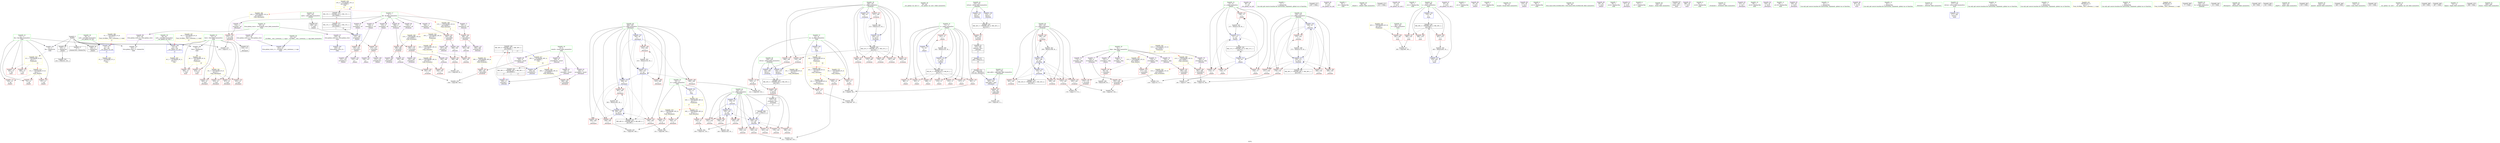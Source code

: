digraph "SVFG" {
	label="SVFG";

	Node0x560a4d2b1380 [shape=record,color=grey,label="{NodeID: 0\nNullPtr}"];
	Node0x560a4d2b1380 -> Node0x560a4d2c6390[style=solid];
	Node0x560a4d2b1380 -> Node0x560a4d2c6490[style=solid];
	Node0x560a4d2b1380 -> Node0x560a4d2c6560[style=solid];
	Node0x560a4d2b1380 -> Node0x560a4d2c8cc0[style=solid];
	Node0x560a4d2b1380 -> Node0x560a4d2c8dc0[style=solid];
	Node0x560a4d2b1380 -> Node0x560a4d2c90c0[style=solid];
	Node0x560a4d2b1380 -> Node0x560a4d2d78b0[style=solid];
	Node0x560a4d2c8510 [shape=record,color=red,label="{NodeID: 194\n362\<--304\n\<--i\n_Z6outputl\n}"];
	Node0x560a4d2c8510 -> Node0x560a4d2d60b0[style=solid];
	Node0x560a4d2c57f0 [shape=record,color=purple,label="{NodeID: 111\n291\<--288\nx\<--\n_Z4workv\n}"];
	Node0x560a4d2c57f0 -> Node0x560a4d2cdd40[style=solid];
	Node0x560a4d2c3970 [shape=record,color=green,label="{NodeID: 28\n59\<--60\n__cxx_global_var_init.2\<--__cxx_global_var_init.2_field_insensitive\n}"];
	Node0x560a4d3094e0 [shape=record,color=black,label="{NodeID: 471\n399 = PHI(223, )\n|{<s0>18}}"];
	Node0x560a4d3094e0:s0 -> Node0x560a4d309870[style=solid,color=red];
	Node0x560a4d2d6cb0 [shape=record,color=grey,label="{NodeID: 305\n206 = cmp(202, 205, )\n}"];
	Node0x560a4d2c9d20 [shape=record,color=blue,label="{NodeID: 222\n239\<--11\narrayidx\<--\n_Z4workv\n}"];
	Node0x560a4d2c9d20 -> Node0x560a4d2c9d20[style=dashed];
	Node0x560a4d2c9d20 -> Node0x560a4d2e8780[style=dashed];
	Node0x560a4d2cb710 [shape=record,color=red,label="{NodeID: 139\n124\<--73\n\<--j\n_Z4initv\n}"];
	Node0x560a4d2c6290 [shape=record,color=green,label="{NodeID: 56\n42\<--415\n_GLOBAL__sub_I_newman_1_1.cpp\<--_GLOBAL__sub_I_newman_1_1.cpp_field_insensitive\n}"];
	Node0x560a4d2c6290 -> Node0x560a4d2c8fc0[style=solid];
	Node0x560a4d2e6080 [shape=record,color=black,label="{NodeID: 333\nMR_34V_3 = PHI(MR_34V_4, MR_34V_2, )\npts\{225 \}\n}"];
	Node0x560a4d2e6080 -> Node0x560a4d2ccdd0[style=dashed];
	Node0x560a4d2ccdd0 [shape=record,color=red,label="{NodeID: 167\n296\<--224\n\<--retval\n_Z4workv\n}"];
	Node0x560a4d2ccdd0 -> Node0x560a4d2c67d0[style=solid];
	Node0x560a4d2c79b0 [shape=record,color=purple,label="{NodeID: 84\n48\<--18\n\<--.str\n__cxx_global_var_init\n}"];
	Node0x560a4d2c1900 [shape=record,color=green,label="{NodeID: 1\n11\<--1\n\<--dummyObj\nCan only get source location for instruction, argument, global var or function.}"];
	Node0x560a4d2eb4d0 [shape=record,color=yellow,style=double,label="{NodeID: 361\n15V_1 = ENCHI(MR_15V_0)\npts\{70000 \}\nFun[main]|{<s0>15|<s1>17}}"];
	Node0x560a4d2eb4d0:s0 -> Node0x560a4d2ec440[style=dashed,color=red];
	Node0x560a4d2eb4d0:s1 -> Node0x560a4d2ebc00[style=dashed,color=red];
	Node0x560a4d2c85e0 [shape=record,color=red,label="{NodeID: 195\n315\<--314\n\<--arrayidx\n_Z6outputl\n}"];
	Node0x560a4d2c85e0 -> Node0x560a4d2c68a0[style=solid];
	Node0x560a4d2c85e0 -> Node0x560a4d2d78b0[style=solid];
	Node0x560a4d2c58c0 [shape=record,color=red,label="{NodeID: 112\n235\<--10\n\<--n\n_Z4workv\n}"];
	Node0x560a4d2c58c0 -> Node0x560a4d2d6b30[style=solid];
	Node0x560a4d2c3a70 [shape=record,color=green,label="{NodeID: 29\n64\<--65\ncall\<--call_field_insensitive\n__cxx_global_var_init.2\n}"];
	Node0x560a4d2c3a70 -> Node0x560a4d2c9290[style=solid];
	Node0x560a4d3096d0 [shape=record,color=black,label="{NodeID: 472\n407 = PHI()\n}"];
	Node0x560a4d2d6e30 [shape=record,color=grey,label="{NodeID: 306\n351 = cmp(349, 350, )\n}"];
	Node0x560a4d2c9df0 [shape=record,color=blue,label="{NodeID: 223\n226\<--243\ni\<--inc\n_Z4workv\n}"];
	Node0x560a4d2c9df0 -> Node0x560a4d2ccea0[style=dashed];
	Node0x560a4d2c9df0 -> Node0x560a4d2ccf70[style=dashed];
	Node0x560a4d2c9df0 -> Node0x560a4d2cd040[style=dashed];
	Node0x560a4d2c9df0 -> Node0x560a4d2c9df0[style=dashed];
	Node0x560a4d2c9df0 -> Node0x560a4d2c9ec0[style=dashed];
	Node0x560a4d2cb7e0 [shape=record,color=red,label="{NodeID: 140\n130\<--73\n\<--j\n_Z4initv\n}"];
	Node0x560a4d2c6390 [shape=record,color=black,label="{NodeID: 57\n2\<--3\ndummyVal\<--dummyVal\n}"];
	Node0x560a4d2e6580 [shape=record,color=black,label="{NodeID: 334\nMR_38V_3 = PHI(MR_38V_5, MR_38V_2, )\npts\{229 \}\n}"];
	Node0x560a4d2ccea0 [shape=record,color=red,label="{NodeID: 168\n234\<--226\n\<--i\n_Z4workv\n}"];
	Node0x560a4d2ccea0 -> Node0x560a4d2d6b30[style=solid];
	Node0x560a4d2c7a80 [shape=record,color=purple,label="{NodeID: 85\n49\<--20\n\<--.str.1\n__cxx_global_var_init\n}"];
	Node0x560a4d2c1990 [shape=record,color=green,label="{NodeID: 2\n18\<--1\n.str\<--dummyObj\nGlob }"];
	Node0x560a4d2c86b0 [shape=record,color=red,label="{NodeID: 196\n346\<--345\n\<--arrayidx4\n_Z6outputl\n}"];
	Node0x560a4d2c5990 [shape=record,color=red,label="{NodeID: 113\n340\<--10\n\<--n\n_Z6outputl\n}"];
	Node0x560a4d2c5990 -> Node0x560a4d2d6fb0[style=solid];
	Node0x560a4d2c3b40 [shape=record,color=green,label="{NodeID: 30\n68\<--69\n_Z4initv\<--_Z4initv_field_insensitive\n}"];
	Node0x560a4d3097a0 [shape=record,color=black,label="{NodeID: 473\n411 = PHI()\n}"];
	Node0x560a4d2d6fb0 [shape=record,color=grey,label="{NodeID: 307\n341 = cmp(339, 340, )\n}"];
	Node0x560a4d2c9ec0 [shape=record,color=blue,label="{NodeID: 224\n226\<--247\ni\<--call\n_Z4workv\n}"];
	Node0x560a4d2c9ec0 -> Node0x560a4d2cd110[style=dashed];
	Node0x560a4d2c9ec0 -> Node0x560a4d2cd1e0[style=dashed];
	Node0x560a4d2c9ec0 -> Node0x560a4d2cd2b0[style=dashed];
	Node0x560a4d2c9ec0 -> Node0x560a4d2cd380[style=dashed];
	Node0x560a4d2c9ec0 -> Node0x560a4d2cd450[style=dashed];
	Node0x560a4d2c9ec0 -> Node0x560a4d2c9ec0[style=dashed];
	Node0x560a4d2cb8b0 [shape=record,color=red,label="{NodeID: 141\n136\<--73\n\<--j\n_Z4initv\n}"];
	Node0x560a4d2cb8b0 -> Node0x560a4d2d66b0[style=solid];
	Node0x560a4d2c6490 [shape=record,color=black,label="{NodeID: 58\n100\<--3\n\<--dummyVal\n_Z4initv\n}"];
	Node0x560a4d2e6a80 [shape=record,color=black,label="{NodeID: 335\nMR_48V_8 = PHI(MR_48V_6, MR_48V_3, )\npts\{305 \}\n}"];
	Node0x560a4d2ccf70 [shape=record,color=red,label="{NodeID: 169\n238\<--226\n\<--i\n_Z4workv\n}"];
	Node0x560a4d2c7b50 [shape=record,color=purple,label="{NodeID: 86\n62\<--24\n\<--.str.3\n__cxx_global_var_init.2\n}"];
	Node0x560a4d2c1c40 [shape=record,color=green,label="{NodeID: 3\n20\<--1\n.str.1\<--dummyObj\nGlob }"];
	Node0x560a4d2eb690 [shape=record,color=yellow,style=double,label="{NodeID: 363\n6V_1 = ENCHI(MR_6V_0)\npts\{14 \}\nFun[_Z4workv]|{|<s1>8}}"];
	Node0x560a4d2eb690 -> Node0x560a4d2ca530[style=dashed];
	Node0x560a4d2eb690:s1 -> Node0x560a4d2e9b80[style=dashed,color=red];
	Node0x560a4d2c8780 [shape=record,color=red,label="{NodeID: 197\n390\<--379\n\<--i\nmain\n}"];
	Node0x560a4d2c8780 -> Node0x560a4d2d7eb0[style=solid];
	Node0x560a4d2c5a60 [shape=record,color=red,label="{NodeID: 114\n350\<--10\n\<--n\n_Z6outputl\n}"];
	Node0x560a4d2c5a60 -> Node0x560a4d2d6e30[style=solid];
	Node0x560a4d2c3c40 [shape=record,color=green,label="{NodeID: 31\n71\<--72\ni\<--i_field_insensitive\n_Z4initv\n}"];
	Node0x560a4d2c3c40 -> Node0x560a4d2cafc0[style=solid];
	Node0x560a4d2c3c40 -> Node0x560a4d2cb090[style=solid];
	Node0x560a4d2c3c40 -> Node0x560a4d2cb160[style=solid];
	Node0x560a4d2c3c40 -> Node0x560a4d2cb230[style=solid];
	Node0x560a4d2c3c40 -> Node0x560a4d2cb300[style=solid];
	Node0x560a4d2c3c40 -> Node0x560a4d2cb3d0[style=solid];
	Node0x560a4d2c3c40 -> Node0x560a4d2cb4a0[style=solid];
	Node0x560a4d2c3c40 -> Node0x560a4d2cb570[style=solid];
	Node0x560a4d2c3c40 -> Node0x560a4d2c9360[style=solid];
	Node0x560a4d2c3c40 -> Node0x560a4d2c96a0[style=solid];
	Node0x560a4d309870 [shape=record,color=black,label="{NodeID: 474\n301 = PHI(399, )\n0th arg _Z6outputl }"];
	Node0x560a4d309870 -> Node0x560a4d2d2280[style=solid];
	Node0x560a4d2d7130 [shape=record,color=grey,label="{NodeID: 308\n85 = cmp(83, 84, )\n}"];
	Node0x560a4d2c9f90 [shape=record,color=blue,label="{NodeID: 225\n224\<--81\nretval\<--\n_Z4workv\n}"];
	Node0x560a4d2c9f90 -> Node0x560a4d2e6080[style=dashed];
	Node0x560a4d2cb980 [shape=record,color=red,label="{NodeID: 142\n94\<--93\n\<--arrayidx2\n_Z4initv\n}"];
	Node0x560a4d2cb980 -> Node0x560a4d2d6230[style=solid];
	Node0x560a4d2c6560 [shape=record,color=black,label="{NodeID: 59\n101\<--3\n\<--dummyVal\n_Z4initv\n}"];
	Node0x560a4d2c6560 -> Node0x560a4d2d5690[style=solid];
	Node0x560a4d2cd040 [shape=record,color=red,label="{NodeID: 170\n242\<--226\n\<--i\n_Z4workv\n}"];
	Node0x560a4d2cd040 -> Node0x560a4d2d5c30[style=solid];
	Node0x560a4d2c7c20 [shape=record,color=purple,label="{NodeID: 87\n63\<--26\n\<--.str.4\n__cxx_global_var_init.2\n}"];
	Node0x560a4d2c1cd0 [shape=record,color=green,label="{NodeID: 4\n24\<--1\n.str.3\<--dummyObj\nGlob }"];
	Node0x560a4d2eb7a0 [shape=record,color=yellow,style=double,label="{NodeID: 364\n18V_1 = ENCHI(MR_18V_0)\npts\{105 \}\nFun[_Z4workv]|{|<s2>8}}"];
	Node0x560a4d2eb7a0 -> Node0x560a4d2cdad0[style=dashed];
	Node0x560a4d2eb7a0 -> Node0x560a4d2cdd40[style=dashed];
	Node0x560a4d2eb7a0:s2 -> Node0x560a4d2ea6a0[style=dashed,color=red];
	Node0x560a4d2c8850 [shape=record,color=red,label="{NodeID: 198\n396\<--379\n\<--i\nmain\n}"];
	Node0x560a4d2ca390 [shape=record,color=red,label="{NodeID: 115\n84\<--13\n\<--m\n_Z4initv\n}"];
	Node0x560a4d2ca390 -> Node0x560a4d2d7130[style=solid];
	Node0x560a4d2c3d10 [shape=record,color=green,label="{NodeID: 32\n73\<--74\nj\<--j_field_insensitive\n_Z4initv\n}"];
	Node0x560a4d2c3d10 -> Node0x560a4d2cb640[style=solid];
	Node0x560a4d2c3d10 -> Node0x560a4d2cb710[style=solid];
	Node0x560a4d2c3d10 -> Node0x560a4d2cb7e0[style=solid];
	Node0x560a4d2c3d10 -> Node0x560a4d2cb8b0[style=solid];
	Node0x560a4d2c3d10 -> Node0x560a4d2c9500[style=solid];
	Node0x560a4d2c3d10 -> Node0x560a4d2c95d0[style=solid];
	Node0x560a4d2d72b0 [shape=record,color=grey,label="{NodeID: 309\n168 = cmp(166, 167, )\n}"];
	Node0x560a4d2ca060 [shape=record,color=blue,label="{NodeID: 226\n228\<--81\nj\<--\n_Z4workv\n}"];
	Node0x560a4d2ca060 -> Node0x560a4d2cd520[style=dashed];
	Node0x560a4d2ca060 -> Node0x560a4d2cd5f0[style=dashed];
	Node0x560a4d2ca060 -> Node0x560a4d2cd6c0[style=dashed];
	Node0x560a4d2ca060 -> Node0x560a4d2cd790[style=dashed];
	Node0x560a4d2ca060 -> Node0x560a4d2cd860[style=dashed];
	Node0x560a4d2ca060 -> Node0x560a4d2ca060[style=dashed];
	Node0x560a4d2ca060 -> Node0x560a4d2ca130[style=dashed];
	Node0x560a4d2ca060 -> Node0x560a4d2e6580[style=dashed];
	Node0x560a4d2cba50 [shape=record,color=red,label="{NodeID: 143\n117\<--116\n\<--arrayidx6\n_Z4initv\n}"];
	Node0x560a4d2cba50 -> Node0x560a4d2d7a30[style=solid];
	Node0x560a4d2c6630 [shape=record,color=black,label="{NodeID: 60\n108\<--104\n\<--call3\n_Z4initv\n}"];
	Node0x560a4d2c6630 -> Node0x560a4d2c9430[style=solid];
	Node0x560a4d2cd110 [shape=record,color=red,label="{NodeID: 171\n249\<--226\n\<--i\n_Z4workv\n}"];
	Node0x560a4d2cd110 -> Node0x560a4d2d7730[style=solid];
	Node0x560a4d2c7cf0 [shape=record,color=purple,label="{NodeID: 88\n76\<--28\n\<--.str.5\n_Z4initv\n}"];
	Node0x560a4d2c1d60 [shape=record,color=green,label="{NodeID: 5\n26\<--1\n.str.4\<--dummyObj\nGlob }"];
	Node0x560a4d2c8920 [shape=record,color=red,label="{NodeID: 199\n402\<--379\n\<--i\nmain\n}"];
	Node0x560a4d2c8920 -> Node0x560a4d2d5db0[style=solid];
	Node0x560a4d2ca460 [shape=record,color=red,label="{NodeID: 116\n167\<--13\n\<--m\n_Z5checkv\n}"];
	Node0x560a4d2ca460 -> Node0x560a4d2d72b0[style=solid];
	Node0x560a4d2c3de0 [shape=record,color=green,label="{NodeID: 33\n78\<--79\nfscanf\<--fscanf_field_insensitive\n}"];
	Node0x560a4d2d7430 [shape=record,color=grey,label="{NodeID: 310\n270 = cmp(269, 81, )\n}"];
	Node0x560a4d2ca130 [shape=record,color=blue,label="{NodeID: 227\n228\<--275\nj\<--inc12\n_Z4workv\n}"];
	Node0x560a4d2ca130 -> Node0x560a4d2cd520[style=dashed];
	Node0x560a4d2ca130 -> Node0x560a4d2cd5f0[style=dashed];
	Node0x560a4d2ca130 -> Node0x560a4d2cd6c0[style=dashed];
	Node0x560a4d2ca130 -> Node0x560a4d2cd790[style=dashed];
	Node0x560a4d2ca130 -> Node0x560a4d2cd860[style=dashed];
	Node0x560a4d2ca130 -> Node0x560a4d2ca060[style=dashed];
	Node0x560a4d2ca130 -> Node0x560a4d2ca130[style=dashed];
	Node0x560a4d2ca130 -> Node0x560a4d2e6580[style=dashed];
	Node0x560a4d2cbb20 [shape=record,color=red,label="{NodeID: 144\n123\<--122\n\<--arrayidx9\n_Z4initv\n}"];
	Node0x560a4d2cbb20 -> Node0x560a4d2c4f00[style=solid];
	Node0x560a4d2cbb20 -> Node0x560a4d2c4fd0[style=solid];
	Node0x560a4d2c6700 [shape=record,color=black,label="{NodeID: 61\n157\<--219\n_Z5checkv_ret\<--\n_Z5checkv\n|{<s0>8}}"];
	Node0x560a4d2c6700:s0 -> Node0x560a4d308e40[style=solid,color=blue];
	Node0x560a4d2cd1e0 [shape=record,color=red,label="{NodeID: 172\n258\<--226\n\<--i\n_Z4workv\n}"];
	Node0x560a4d2c7dc0 [shape=record,color=purple,label="{NodeID: 89\n133\<--28\n\<--.str.5\n_Z4initv\n}"];
	Node0x560a4d2c1df0 [shape=record,color=green,label="{NodeID: 6\n28\<--1\n.str.5\<--dummyObj\nGlob }"];
	Node0x560a4d2c89f0 [shape=record,color=red,label="{NodeID: 200\n391\<--381\n\<--t\nmain\n}"];
	Node0x560a4d2c89f0 -> Node0x560a4d2d7eb0[style=solid];
	Node0x560a4d2ca530 [shape=record,color=red,label="{NodeID: 117\n250\<--13\n\<--m\n_Z4workv\n}"];
	Node0x560a4d2ca530 -> Node0x560a4d2d7730[style=solid];
	Node0x560a4d2c3ee0 [shape=record,color=green,label="{NodeID: 34\n98\<--99\nllvm.umul.with.overflow.i64\<--llvm.umul.with.overflow.i64_field_insensitive\n}"];
	Node0x560a4d2d75b0 [shape=record,color=grey,label="{NodeID: 311\n261 = cmp(257, 260, )\n}"];
	Node0x560a4d2ca200 [shape=record,color=blue,label="{NodeID: 228\n224\<--11\nretval\<--\n_Z4workv\n}"];
	Node0x560a4d2ca200 -> Node0x560a4d2e6080[style=dashed];
	Node0x560a4d2cbbf0 [shape=record,color=red,label="{NodeID: 145\n129\<--128\n\<--arrayidx11\n_Z4initv\n}"];
	Node0x560a4d2cbbf0 -> Node0x560a4d2c50a0[style=solid];
	Node0x560a4d2cbbf0 -> Node0x560a4d2c5170[style=solid];
	Node0x560a4d2c67d0 [shape=record,color=black,label="{NodeID: 62\n223\<--296\n_Z4workv_ret\<--\n_Z4workv\n|{<s0>17}}"];
	Node0x560a4d2c67d0:s0 -> Node0x560a4d3094e0[style=solid,color=blue];
	Node0x560a4d2cd2b0 [shape=record,color=red,label="{NodeID: 173\n263\<--226\n\<--i\n_Z4workv\n}"];
	Node0x560a4d2c7e90 [shape=record,color=purple,label="{NodeID: 90\n90\<--30\n\<--.str.6\n_Z4initv\n}"];
	Node0x560a4d2c2630 [shape=record,color=green,label="{NodeID: 7\n30\<--1\n.str.6\<--dummyObj\nGlob }"];
	Node0x560a4d2c8ac0 [shape=record,color=blue,label="{NodeID: 201\n10\<--11\nn\<--\nGlob }"];
	Node0x560a4d2c8ac0 -> Node0x560a4d2eacc0[style=dashed];
	Node0x560a4d2ca600 [shape=record,color=red,label="{NodeID: 118\n310\<--13\n\<--m\n_Z6outputl\n}"];
	Node0x560a4d2ca600 -> Node0x560a4d2d7bb0[style=solid];
	Node0x560a4d2c3fe0 [shape=record,color=green,label="{NodeID: 35\n104\<--105\ncall3\<--call3_field_insensitive\n_Z4initv\n}"];
	Node0x560a4d2c3fe0 -> Node0x560a4d2c6630[style=solid];
	Node0x560a4d2d7730 [shape=record,color=grey,label="{NodeID: 312\n251 = cmp(249, 250, )\n}"];
	Node0x560a4d2ca2d0 [shape=record,color=blue,label="{NodeID: 229\n293\<--81\narrayidx20\<--\n_Z4workv\n}"];
	Node0x560a4d2ca2d0 -> Node0x560a4d2e8780[style=dashed];
	Node0x560a4d2cbcc0 [shape=record,color=red,label="{NodeID: 146\n219\<--158\n\<--retval\n_Z5checkv\n}"];
	Node0x560a4d2cbcc0 -> Node0x560a4d2c6700[style=solid];
	Node0x560a4d2c68a0 [shape=record,color=black,label="{NodeID: 63\n318\<--315\n\<--\n_Z6outputl\n}"];
	Node0x560a4d2e8780 [shape=record,color=black,label="{NodeID: 340\nMR_28V_4 = PHI(MR_28V_2, MR_28V_5, )\npts\{90000 \}\n|{|<s1>8|<s2>17}}"];
	Node0x560a4d2e8780 -> Node0x560a4d2ca2d0[style=dashed];
	Node0x560a4d2e8780:s1 -> Node0x560a4d2eabe0[style=dashed,color=red];
	Node0x560a4d2e8780:s2 -> Node0x560a4d2f4170[style=dashed,color=blue];
	Node0x560a4d2cd380 [shape=record,color=red,label="{NodeID: 174\n279\<--226\n\<--i\n_Z4workv\n}"];
	Node0x560a4d2c7f60 [shape=record,color=purple,label="{NodeID: 91\n347\<--30\n\<--.str.6\n_Z6outputl\n}"];
	Node0x560a4d2c26c0 [shape=record,color=green,label="{NodeID: 8\n32\<--1\n.str.7\<--dummyObj\nGlob }"];
	Node0x560a4d2ebb20 [shape=record,color=yellow,style=double,label="{NodeID: 368\n13V_1 = ENCHI(MR_13V_0)\npts\{50000 \}\nFun[_Z4workv]|{|<s2>8}}"];
	Node0x560a4d2ebb20 -> Node0x560a4d2cda00[style=dashed];
	Node0x560a4d2ebb20 -> Node0x560a4d2cdc70[style=dashed];
	Node0x560a4d2ebb20:s2 -> Node0x560a4d2eaa20[style=dashed,color=red];
	Node0x560a4d2c8bc0 [shape=record,color=blue,label="{NodeID: 202\n13\<--11\nm\<--\nGlob }"];
	Node0x560a4d2c8bc0 -> Node0x560a4d2eadd0[style=dashed];
	Node0x560a4d2ca6d0 [shape=record,color=red,label="{NodeID: 119\n75\<--15\n\<--fin\n_Z4initv\n}"];
	Node0x560a4d2c40b0 [shape=record,color=green,label="{NodeID: 36\n106\<--107\n_Znam\<--_Znam_field_insensitive\n}"];
	Node0x560a4d2d78b0 [shape=record,color=grey,label="{NodeID: 313\n316 = cmp(315, 3, )\n}"];
	Node0x560a4d2d2280 [shape=record,color=blue,label="{NodeID: 230\n302\<--301\nsign.addr\<--sign\n_Z6outputl\n}"];
	Node0x560a4d2d2280 -> Node0x560a4d2cde10[style=dashed];
	Node0x560a4d2cbd90 [shape=record,color=red,label="{NodeID: 147\n166\<--160\n\<--i\n_Z5checkv\n}"];
	Node0x560a4d2cbd90 -> Node0x560a4d2d72b0[style=solid];
	Node0x560a4d2c6970 [shape=record,color=black,label="{NodeID: 64\n376\<--384\nmain_ret\<--\nmain\n}"];
	Node0x560a4d2e8c80 [shape=record,color=black,label="{NodeID: 341\nMR_59V_3 = PHI(MR_59V_4, MR_59V_2, )\npts\{380 \}\n}"];
	Node0x560a4d2e8c80 -> Node0x560a4d2c8780[style=dashed];
	Node0x560a4d2e8c80 -> Node0x560a4d2c8850[style=dashed];
	Node0x560a4d2e8c80 -> Node0x560a4d2c8920[style=dashed];
	Node0x560a4d2e8c80 -> Node0x560a4d2d2830[style=dashed];
	Node0x560a4d2cd450 [shape=record,color=red,label="{NodeID: 175\n286\<--226\n\<--i\n_Z4workv\n}"];
	Node0x560a4d2c8030 [shape=record,color=purple,label="{NodeID: 92\n386\<--30\n\<--.str.6\nmain\n}"];
	Node0x560a4d2c2750 [shape=record,color=green,label="{NodeID: 9\n34\<--1\n.str.8\<--dummyObj\nGlob }"];
	Node0x560a4d2ebc00 [shape=record,color=yellow,style=double,label="{NodeID: 369\n15V_1 = ENCHI(MR_15V_0)\npts\{70000 \}\nFun[_Z4workv]|{|<s2>8}}"];
	Node0x560a4d2ebc00 -> Node0x560a4d2cd930[style=dashed];
	Node0x560a4d2ebc00 -> Node0x560a4d2cdba0[style=dashed];
	Node0x560a4d2ebc00:s2 -> Node0x560a4d2eab00[style=dashed,color=red];
	Node0x560a4d2c8cc0 [shape=record,color=blue, style = dotted,label="{NodeID: 203\n15\<--3\nfin\<--dummyVal\nGlob }"];
	Node0x560a4d2c8cc0 -> Node0x560a4d2eaeb0[style=dashed];
	Node0x560a4d2ca7a0 [shape=record,color=red,label="{NodeID: 120\n87\<--15\n\<--fin\n_Z4initv\n}"];
	Node0x560a4d2c41b0 [shape=record,color=green,label="{NodeID: 37\n155\<--156\n_Z5checkv\<--_Z5checkv_field_insensitive\n}"];
	Node0x560a4d2d7a30 [shape=record,color=grey,label="{NodeID: 314\n118 = cmp(114, 117, )\n}"];
	Node0x560a4d2d2350 [shape=record,color=blue,label="{NodeID: 231\n304\<--81\ni\<--\n_Z6outputl\n}"];
	Node0x560a4d2d2350 -> Node0x560a4d2cdee0[style=dashed];
	Node0x560a4d2d2350 -> Node0x560a4d2cdfb0[style=dashed];
	Node0x560a4d2d2350 -> Node0x560a4d2ce080[style=dashed];
	Node0x560a4d2d2350 -> Node0x560a4d2d2420[style=dashed];
	Node0x560a4d2d2350 -> Node0x560a4d2d24f0[style=dashed];
	Node0x560a4d2d2350 -> Node0x560a4d2e6a80[style=dashed];
	Node0x560a4d2cbe60 [shape=record,color=red,label="{NodeID: 148\n173\<--160\n\<--i\n_Z5checkv\n}"];
	Node0x560a4d2c6a40 [shape=record,color=purple,label="{NodeID: 65\n110\<--4\narrayidx4\<--df\n_Z4initv\n}"];
	Node0x560a4d2c6a40 -> Node0x560a4d2c9430[style=solid];
	Node0x560a4d2e9180 [shape=record,color=black,label="{NodeID: 342\nMR_13V_2 = PHI(MR_13V_3, MR_13V_1, )\npts\{50000 \}\n|{<s0>15}}"];
	Node0x560a4d2e9180:s0 -> Node0x560a4d2e4280[style=dashed,color=red];
	Node0x560a4d2cd520 [shape=record,color=red,label="{NodeID: 176\n257\<--228\n\<--j\n_Z4workv\n}"];
	Node0x560a4d2cd520 -> Node0x560a4d2d75b0[style=solid];
	Node0x560a4d2c8100 [shape=record,color=purple,label="{NodeID: 93\n332\<--32\n\<--.str.7\n_Z6outputl\n}"];
	Node0x560a4d2c27e0 [shape=record,color=green,label="{NodeID: 10\n36\<--1\n.str.9\<--dummyObj\nGlob }"];
	Node0x560a4d2c8dc0 [shape=record,color=blue, style = dotted,label="{NodeID: 204\n22\<--3\nfout\<--dummyVal\nGlob }"];
	Node0x560a4d2c8dc0 -> Node0x560a4d2eaf90[style=dashed];
	Node0x560a4d2ca870 [shape=record,color=red,label="{NodeID: 121\n120\<--15\n\<--fin\n_Z4initv\n}"];
	Node0x560a4d2c42b0 [shape=record,color=green,label="{NodeID: 38\n158\<--159\nretval\<--retval_field_insensitive\n_Z5checkv\n}"];
	Node0x560a4d2c42b0 -> Node0x560a4d2cbcc0[style=solid];
	Node0x560a4d2c42b0 -> Node0x560a4d2c99e0[style=solid];
	Node0x560a4d2c42b0 -> Node0x560a4d2c9b80[style=solid];
	Node0x560a4d2d7bb0 [shape=record,color=grey,label="{NodeID: 315\n311 = cmp(309, 310, )\n}"];
	Node0x560a4d2d2420 [shape=record,color=blue,label="{NodeID: 232\n304\<--325\ni\<--inc\n_Z6outputl\n}"];
	Node0x560a4d2d2420 -> Node0x560a4d2cdee0[style=dashed];
	Node0x560a4d2d2420 -> Node0x560a4d2cdfb0[style=dashed];
	Node0x560a4d2d2420 -> Node0x560a4d2ce080[style=dashed];
	Node0x560a4d2d2420 -> Node0x560a4d2d2420[style=dashed];
	Node0x560a4d2d2420 -> Node0x560a4d2d24f0[style=dashed];
	Node0x560a4d2d2420 -> Node0x560a4d2e6a80[style=dashed];
	Node0x560a4d2cbf30 [shape=record,color=red,label="{NodeID: 149\n178\<--160\n\<--i\n_Z5checkv\n}"];
	Node0x560a4d2c6b10 [shape=record,color=purple,label="{NodeID: 66\n122\<--4\narrayidx9\<--df\n_Z4initv\n}"];
	Node0x560a4d2c6b10 -> Node0x560a4d2cbb20[style=solid];
	Node0x560a4d2e9680 [shape=record,color=black,label="{NodeID: 343\nMR_28V_2 = PHI(MR_28V_3, MR_28V_1, )\npts\{90000 \}\n|{<s0>17|<s1>17}}"];
	Node0x560a4d2e9680:s0 -> Node0x560a4d2c9d20[style=dashed,color=red];
	Node0x560a4d2e9680:s1 -> Node0x560a4d2e8780[style=dashed,color=red];
	Node0x560a4d2cd5f0 [shape=record,color=red,label="{NodeID: 177\n266\<--228\n\<--j\n_Z4workv\n}"];
	Node0x560a4d2c81d0 [shape=record,color=purple,label="{NodeID: 94\n354\<--34\n\<--.str.8\n_Z6outputl\n}"];
	Node0x560a4d2c28a0 [shape=record,color=green,label="{NodeID: 11\n38\<--1\n.str.10\<--dummyObj\nGlob }"];
	Node0x560a4d2ebdc0 [shape=record,color=yellow,style=double,label="{NodeID: 371\n30V_1 = ENCHI(MR_30V_0)\npts\{12 \}\nFun[_Z4workv]}"];
	Node0x560a4d2ebdc0 -> Node0x560a4d2c58c0[style=dashed];
	Node0x560a4d2c8ec0 [shape=record,color=blue,label="{NodeID: 205\n420\<--41\nllvm.global_ctors_0\<--\nGlob }"];
	Node0x560a4d2ca940 [shape=record,color=red,label="{NodeID: 122\n385\<--15\n\<--fin\nmain\n}"];
	Node0x560a4d2c4380 [shape=record,color=green,label="{NodeID: 39\n160\<--161\ni\<--i_field_insensitive\n_Z5checkv\n}"];
	Node0x560a4d2c4380 -> Node0x560a4d2cbd90[style=solid];
	Node0x560a4d2c4380 -> Node0x560a4d2cbe60[style=solid];
	Node0x560a4d2c4380 -> Node0x560a4d2cbf30[style=solid];
	Node0x560a4d2c4380 -> Node0x560a4d2cc000[style=solid];
	Node0x560a4d2c4380 -> Node0x560a4d2cc0d0[style=solid];
	Node0x560a4d2c4380 -> Node0x560a4d2cc1a0[style=solid];
	Node0x560a4d2c4380 -> Node0x560a4d2cc270[style=solid];
	Node0x560a4d2c4380 -> Node0x560a4d2cc340[style=solid];
	Node0x560a4d2c4380 -> Node0x560a4d2c9770[style=solid];
	Node0x560a4d2c4380 -> Node0x560a4d2c9ab0[style=solid];
	Node0x560a4d2d7d30 [shape=record,color=grey,label="{NodeID: 316\n176 = cmp(172, 175, )\n}"];
	Node0x560a4d2d24f0 [shape=record,color=blue,label="{NodeID: 233\n304\<--81\ni\<--\n_Z6outputl\n}"];
	Node0x560a4d2d24f0 -> Node0x560a4d2ce150[style=dashed];
	Node0x560a4d2d24f0 -> Node0x560a4d2c8370[style=dashed];
	Node0x560a4d2d24f0 -> Node0x560a4d2c8440[style=dashed];
	Node0x560a4d2d24f0 -> Node0x560a4d2c8510[style=dashed];
	Node0x560a4d2d24f0 -> Node0x560a4d2d25c0[style=dashed];
	Node0x560a4d2d24f0 -> Node0x560a4d2e6a80[style=dashed];
	Node0x560a4d2cc000 [shape=record,color=red,label="{NodeID: 150\n187\<--160\n\<--i\n_Z5checkv\n}"];
	Node0x560a4d2c6be0 [shape=record,color=purple,label="{NodeID: 67\n128\<--4\narrayidx11\<--df\n_Z4initv\n}"];
	Node0x560a4d2c6be0 -> Node0x560a4d2cbbf0[style=solid];
	Node0x560a4d2e9b80 [shape=record,color=yellow,style=double,label="{NodeID: 344\n6V_1 = ENCHI(MR_6V_0)\npts\{14 \}\nFun[_Z5checkv]}"];
	Node0x560a4d2e9b80 -> Node0x560a4d2ca460[style=dashed];
	Node0x560a4d2cd6c0 [shape=record,color=red,label="{NodeID: 178\n274\<--228\n\<--j\n_Z4workv\n}"];
	Node0x560a4d2cd6c0 -> Node0x560a4d2d63b0[style=solid];
	Node0x560a4d2c82a0 [shape=record,color=purple,label="{NodeID: 95\n358\<--36\n\<--.str.9\n_Z6outputl\n}"];
	Node0x560a4d2c29a0 [shape=record,color=green,label="{NodeID: 12\n41\<--1\n\<--dummyObj\nCan only get source location for instruction, argument, global var or function.}"];
	Node0x560a4d2c8fc0 [shape=record,color=blue,label="{NodeID: 206\n421\<--42\nllvm.global_ctors_1\<--_GLOBAL__sub_I_newman_1_1.cpp\nGlob }"];
	Node0x560a4d2caa10 [shape=record,color=red,label="{NodeID: 123\n406\<--15\n\<--fin\nmain\n}"];
	Node0x560a4d2c4450 [shape=record,color=green,label="{NodeID: 40\n162\<--163\nj\<--j_field_insensitive\n_Z5checkv\n}"];
	Node0x560a4d2c4450 -> Node0x560a4d2cc410[style=solid];
	Node0x560a4d2c4450 -> Node0x560a4d2cc4e0[style=solid];
	Node0x560a4d2c4450 -> Node0x560a4d2cc5b0[style=solid];
	Node0x560a4d2c4450 -> Node0x560a4d2cc680[style=solid];
	Node0x560a4d2c4450 -> Node0x560a4d2cc750[style=solid];
	Node0x560a4d2c4450 -> Node0x560a4d2c9840[style=solid];
	Node0x560a4d2c4450 -> Node0x560a4d2c9910[style=solid];
	Node0x560a4d2d7eb0 [shape=record,color=grey,label="{NodeID: 317\n392 = cmp(390, 391, )\n}"];
	Node0x560a4d2d25c0 [shape=record,color=blue,label="{NodeID: 234\n304\<--363\ni\<--inc12\n_Z6outputl\n}"];
	Node0x560a4d2d25c0 -> Node0x560a4d2ce150[style=dashed];
	Node0x560a4d2d25c0 -> Node0x560a4d2c8370[style=dashed];
	Node0x560a4d2d25c0 -> Node0x560a4d2c8440[style=dashed];
	Node0x560a4d2d25c0 -> Node0x560a4d2c8510[style=dashed];
	Node0x560a4d2d25c0 -> Node0x560a4d2d25c0[style=dashed];
	Node0x560a4d2d25c0 -> Node0x560a4d2e6a80[style=dashed];
	Node0x560a4d2cc0d0 [shape=record,color=red,label="{NodeID: 151\n203\<--160\n\<--i\n_Z5checkv\n}"];
	Node0x560a4d2c6cb0 [shape=record,color=purple,label="{NodeID: 68\n179\<--4\narrayidx4\<--df\n_Z5checkv\n}"];
	Node0x560a4d2c6cb0 -> Node0x560a4d2cc8f0[style=solid];
	Node0x560a4d2ea6a0 [shape=record,color=yellow,style=double,label="{NodeID: 345\n18V_1 = ENCHI(MR_18V_0)\npts\{105 \}\nFun[_Z5checkv]}"];
	Node0x560a4d2ea6a0 -> Node0x560a4d2cc9c0[style=dashed];
	Node0x560a4d2ea6a0 -> Node0x560a4d2ccc30[style=dashed];
	Node0x560a4d2cd790 [shape=record,color=red,label="{NodeID: 179\n278\<--228\n\<--j\n_Z4workv\n}"];
	Node0x560a4d2cd790 -> Node0x560a4d2d81b0[style=solid];
	Node0x560a4d2c4b30 [shape=record,color=purple,label="{NodeID: 96\n397\<--38\n\<--.str.10\nmain\n}"];
	Node0x560a4d2c2aa0 [shape=record,color=green,label="{NodeID: 13\n81\<--1\n\<--dummyObj\nCan only get source location for instruction, argument, global var or function.}"];
	Node0x560a4d2f4010 [shape=record,color=yellow,style=double,label="{NodeID: 456\n13V_3 = CSCHI(MR_13V_2)\npts\{50000 \}\nCS[]|{|<s1>17|<s2>18}}"];
	Node0x560a4d2f4010 -> Node0x560a4d2e9180[style=dashed];
	Node0x560a4d2f4010:s1 -> Node0x560a4d2ebb20[style=dashed,color=red];
	Node0x560a4d2f4010:s2 -> Node0x560a4d2ce220[style=dashed,color=red];
	Node0x560a4d2ebfb0 [shape=record,color=yellow,style=double,label="{NodeID: 373\n6V_1 = ENCHI(MR_6V_0)\npts\{14 \}\nFun[_Z4initv]}"];
	Node0x560a4d2ebfb0 -> Node0x560a4d2ca390[style=dashed];
	Node0x560a4d2c90c0 [shape=record,color=blue, style = dotted,label="{NodeID: 207\n422\<--3\nllvm.global_ctors_2\<--dummyVal\nGlob }"];
	Node0x560a4d2caae0 [shape=record,color=red,label="{NodeID: 124\n331\<--22\n\<--fout\n_Z6outputl\n}"];
	Node0x560a4d2c4520 [shape=record,color=green,label="{NodeID: 41\n221\<--222\n_Z4workv\<--_Z4workv_field_insensitive\n}"];
	Node0x560a4d2d8030 [shape=record,color=grey,label="{NodeID: 318\n329 = cmp(328, 11, )\n}"];
	Node0x560a4d2d2690 [shape=record,color=blue,label="{NodeID: 235\n377\<--384\nretval\<--\nmain\n}"];
	Node0x560a4d2cc1a0 [shape=record,color=red,label="{NodeID: 152\n208\<--160\n\<--i\n_Z5checkv\n}"];
	Node0x560a4d2cc1a0 -> Node0x560a4d2c99e0[style=solid];
	Node0x560a4d2c6d80 [shape=record,color=purple,label="{NodeID: 69\n188\<--4\narrayidx7\<--df\n_Z5checkv\n}"];
	Node0x560a4d2c6d80 -> Node0x560a4d2ccb60[style=solid];
	Node0x560a4d2cd860 [shape=record,color=red,label="{NodeID: 180\n289\<--228\n\<--j\n_Z4workv\n}"];
	Node0x560a4d2c4c00 [shape=record,color=purple,label="{NodeID: 97\n420\<--40\nllvm.global_ctors_0\<--llvm.global_ctors\nGlob }"];
	Node0x560a4d2c4c00 -> Node0x560a4d2c8ec0[style=solid];
	Node0x560a4d2c2ba0 [shape=record,color=green,label="{NodeID: 14\n97\<--1\n\<--dummyObj\nCan only get source location for instruction, argument, global var or function.}"];
	Node0x560a4d2f4170 [shape=record,color=yellow,style=double,label="{NodeID: 457\n28V_3 = CSCHI(MR_28V_2)\npts\{90000 \}\nCS[]|{|<s1>18}}"];
	Node0x560a4d2f4170 -> Node0x560a4d2e9680[style=dashed];
	Node0x560a4d2f4170:s1 -> Node0x560a4d2ce330[style=dashed,color=red];
	Node0x560a4d2ec0c0 [shape=record,color=yellow,style=double,label="{NodeID: 374\n2V_1 = ENCHI(MR_2V_0)\npts\{17 \}\nFun[_Z4initv]}"];
	Node0x560a4d2ec0c0 -> Node0x560a4d2ca6d0[style=dashed];
	Node0x560a4d2ec0c0 -> Node0x560a4d2ca7a0[style=dashed];
	Node0x560a4d2ec0c0 -> Node0x560a4d2ca870[style=dashed];
	Node0x560a4d2c91c0 [shape=record,color=blue,label="{NodeID: 208\n15\<--50\nfin\<--call\n__cxx_global_var_init\n|{<s0>21}}"];
	Node0x560a4d2c91c0:s0 -> Node0x560a4d2f42d0[style=dashed,color=blue];
	Node0x560a4d2cabb0 [shape=record,color=red,label="{NodeID: 125\n343\<--22\n\<--fout\n_Z6outputl\n}"];
	Node0x560a4d2c4620 [shape=record,color=green,label="{NodeID: 42\n224\<--225\nretval\<--retval_field_insensitive\n_Z4workv\n}"];
	Node0x560a4d2c4620 -> Node0x560a4d2ccdd0[style=solid];
	Node0x560a4d2c4620 -> Node0x560a4d2c9f90[style=solid];
	Node0x560a4d2c4620 -> Node0x560a4d2ca200[style=solid];
	Node0x560a4d2d81b0 [shape=record,color=grey,label="{NodeID: 319\n282 = cmp(278, 281, )\n}"];
	Node0x560a4d2d2760 [shape=record,color=blue,label="{NodeID: 236\n379\<--81\ni\<--\nmain\n}"];
	Node0x560a4d2d2760 -> Node0x560a4d2e8c80[style=dashed];
	Node0x560a4d2cc270 [shape=record,color=red,label="{NodeID: 153\n212\<--160\n\<--i\n_Z5checkv\n}"];
	Node0x560a4d2cc270 -> Node0x560a4d2d5f30[style=solid];
	Node0x560a4d2c6e50 [shape=record,color=purple,label="{NodeID: 70\n264\<--4\narrayidx6\<--df\n_Z4workv\n}"];
	Node0x560a4d2c6e50 -> Node0x560a4d2cda00[style=solid];
	Node0x560a4d2cd930 [shape=record,color=red,label="{NodeID: 181\n260\<--259\n\<--arrayidx3\n_Z4workv\n}"];
	Node0x560a4d2cd930 -> Node0x560a4d2d75b0[style=solid];
	Node0x560a4d2c4d00 [shape=record,color=purple,label="{NodeID: 98\n421\<--40\nllvm.global_ctors_1\<--llvm.global_ctors\nGlob }"];
	Node0x560a4d2c4d00 -> Node0x560a4d2c8fc0[style=solid];
	Node0x560a4d2c2ca0 [shape=record,color=green,label="{NodeID: 15\n103\<--1\n\<--dummyObj\nCan only get source location for instruction, argument, global var or function.}"];
	Node0x560a4d2f42d0 [shape=record,color=yellow,style=double,label="{NodeID: 458\n2V_2 = CSCHI(MR_2V_1)\npts\{17 \}\nCS[]}"];
	Node0x560a4d2c9290 [shape=record,color=blue,label="{NodeID: 209\n22\<--64\nfout\<--call\n__cxx_global_var_init.2\n|{<s0>22}}"];
	Node0x560a4d2c9290:s0 -> Node0x560a4d2f4430[style=dashed,color=blue];
	Node0x560a4d2cac80 [shape=record,color=red,label="{NodeID: 126\n353\<--22\n\<--fout\n_Z6outputl\n}"];
	Node0x560a4d2c46f0 [shape=record,color=green,label="{NodeID: 43\n226\<--227\ni\<--i_field_insensitive\n_Z4workv\n}"];
	Node0x560a4d2c46f0 -> Node0x560a4d2ccea0[style=solid];
	Node0x560a4d2c46f0 -> Node0x560a4d2ccf70[style=solid];
	Node0x560a4d2c46f0 -> Node0x560a4d2cd040[style=solid];
	Node0x560a4d2c46f0 -> Node0x560a4d2cd110[style=solid];
	Node0x560a4d2c46f0 -> Node0x560a4d2cd1e0[style=solid];
	Node0x560a4d2c46f0 -> Node0x560a4d2cd2b0[style=solid];
	Node0x560a4d2c46f0 -> Node0x560a4d2cd380[style=solid];
	Node0x560a4d2c46f0 -> Node0x560a4d2cd450[style=solid];
	Node0x560a4d2c46f0 -> Node0x560a4d2c9c50[style=solid];
	Node0x560a4d2c46f0 -> Node0x560a4d2c9df0[style=solid];
	Node0x560a4d2c46f0 -> Node0x560a4d2c9ec0[style=solid];
	Node0x560a4d2d8330 [shape=record,color=grey,label="{NodeID: 320\n194 = cmp(186, 193, )\n}"];
	Node0x560a4d2d2830 [shape=record,color=blue,label="{NodeID: 237\n379\<--403\ni\<--inc\nmain\n}"];
	Node0x560a4d2d2830 -> Node0x560a4d2e8c80[style=dashed];
	Node0x560a4d2cc340 [shape=record,color=red,label="{NodeID: 154\n216\<--160\n\<--i\n_Z5checkv\n}"];
	Node0x560a4d2cc340 -> Node0x560a4d2c9b80[style=solid];
	Node0x560a4d2c6f20 [shape=record,color=purple,label="{NodeID: 71\n287\<--4\narrayidx18\<--df\n_Z4workv\n}"];
	Node0x560a4d2c6f20 -> Node0x560a4d2cdc70[style=solid];
	Node0x560a4d2f26d0 [shape=record,color=yellow,style=double,label="{NodeID: 431\nRETMU(2V_2)\npts\{17 \}\nFun[_GLOBAL__sub_I_newman_1_1.cpp]}"];
	Node0x560a4d2cda00 [shape=record,color=red,label="{NodeID: 182\n265\<--264\n\<--arrayidx6\n_Z4workv\n}"];
	Node0x560a4d2cda00 -> Node0x560a4d2c5580[style=solid];
	Node0x560a4d2cda00 -> Node0x560a4d2c5650[style=solid];
	Node0x560a4d2c4e00 [shape=record,color=purple,label="{NodeID: 99\n422\<--40\nllvm.global_ctors_2\<--llvm.global_ctors\nGlob }"];
	Node0x560a4d2c4e00 -> Node0x560a4d2c90c0[style=solid];
	Node0x560a4d2c2da0 [shape=record,color=green,label="{NodeID: 16\n384\<--1\n\<--dummyObj\nCan only get source location for instruction, argument, global var or function.}"];
	Node0x560a4d2f4430 [shape=record,color=yellow,style=double,label="{NodeID: 459\n4V_2 = CSCHI(MR_4V_1)\npts\{23 \}\nCS[]}"];
	Node0x560a4d2d5690 [shape=record,color=black,label="{NodeID: 293\n102 = PHI(103, 101, )\n}"];
	Node0x560a4d2c9360 [shape=record,color=blue,label="{NodeID: 210\n71\<--81\ni\<--\n_Z4initv\n}"];
	Node0x560a4d2c9360 -> Node0x560a4d2e3880[style=dashed];
	Node0x560a4d2cad50 [shape=record,color=red,label="{NodeID: 127\n357\<--22\n\<--fout\n_Z6outputl\n}"];
	Node0x560a4d2c47c0 [shape=record,color=green,label="{NodeID: 44\n228\<--229\nj\<--j_field_insensitive\n_Z4workv\n}"];
	Node0x560a4d2c47c0 -> Node0x560a4d2cd520[style=solid];
	Node0x560a4d2c47c0 -> Node0x560a4d2cd5f0[style=solid];
	Node0x560a4d2c47c0 -> Node0x560a4d2cd6c0[style=solid];
	Node0x560a4d2c47c0 -> Node0x560a4d2cd790[style=solid];
	Node0x560a4d2c47c0 -> Node0x560a4d2cd860[style=solid];
	Node0x560a4d2c47c0 -> Node0x560a4d2ca060[style=solid];
	Node0x560a4d2c47c0 -> Node0x560a4d2ca130[style=solid];
	Node0x560a4d2cc410 [shape=record,color=red,label="{NodeID: 155\n172\<--162\n\<--j\n_Z5checkv\n}"];
	Node0x560a4d2cc410 -> Node0x560a4d2d7d30[style=solid];
	Node0x560a4d2c6ff0 [shape=record,color=purple,label="{NodeID: 72\n314\<--4\narrayidx\<--df\n_Z6outputl\n}"];
	Node0x560a4d2c6ff0 -> Node0x560a4d2c85e0[style=solid];
	Node0x560a4d2f27e0 [shape=record,color=yellow,style=double,label="{NodeID: 432\nRETMU(4V_2)\npts\{23 \}\nFun[_GLOBAL__sub_I_newman_1_1.cpp]}"];
	Node0x560a4d2eaa20 [shape=record,color=yellow,style=double,label="{NodeID: 349\n13V_1 = ENCHI(MR_13V_0)\npts\{50000 \}\nFun[_Z5checkv]}"];
	Node0x560a4d2eaa20 -> Node0x560a4d2cc8f0[style=dashed];
	Node0x560a4d2eaa20 -> Node0x560a4d2ccb60[style=dashed];
	Node0x560a4d2cdad0 [shape=record,color=red,label="{NodeID: 183\n269\<--268\n\<--y\n_Z4workv\n}"];
	Node0x560a4d2cdad0 -> Node0x560a4d2d7430[style=solid];
	Node0x560a4d2c4f00 [shape=record,color=purple,label="{NodeID: 100\n125\<--123\narrayidx10\<--\n_Z4initv\n}"];
	Node0x560a4d2c2ea0 [shape=record,color=green,label="{NodeID: 17\n4\<--5\ndf\<--df_field_insensitive\nGlob }"];
	Node0x560a4d2c2ea0 -> Node0x560a4d2c6a40[style=solid];
	Node0x560a4d2c2ea0 -> Node0x560a4d2c6b10[style=solid];
	Node0x560a4d2c2ea0 -> Node0x560a4d2c6be0[style=solid];
	Node0x560a4d2c2ea0 -> Node0x560a4d2c6cb0[style=solid];
	Node0x560a4d2c2ea0 -> Node0x560a4d2c6d80[style=solid];
	Node0x560a4d2c2ea0 -> Node0x560a4d2c6e50[style=solid];
	Node0x560a4d2c2ea0 -> Node0x560a4d2c6f20[style=solid];
	Node0x560a4d2c2ea0 -> Node0x560a4d2c6ff0[style=solid];
	Node0x560a4d3070e0 [shape=record,color=black,label="{NodeID: 460\n77 = PHI()\n}"];
	Node0x560a4d2d5c30 [shape=record,color=grey,label="{NodeID: 294\n243 = Binary(242, 81, )\n}"];
	Node0x560a4d2d5c30 -> Node0x560a4d2c9df0[style=solid];
	Node0x560a4d2c9430 [shape=record,color=blue,label="{NodeID: 211\n110\<--108\narrayidx4\<--\n_Z4initv\n}"];
	Node0x560a4d2c9430 -> Node0x560a4d2cbb20[style=dashed];
	Node0x560a4d2c9430 -> Node0x560a4d2cbbf0[style=dashed];
	Node0x560a4d2c9430 -> Node0x560a4d2e4280[style=dashed];
	Node0x560a4d2cae20 [shape=record,color=red,label="{NodeID: 128\n395\<--22\n\<--fout\nmain\n}"];
	Node0x560a4d2c4890 [shape=record,color=green,label="{NodeID: 45\n230\<--231\nk\<--k_field_insensitive\n_Z4workv\n}"];
	Node0x560a4d2e2980 [shape=record,color=black,label="{NodeID: 322\nMR_20V_3 = PHI(MR_20V_4, MR_20V_2, )\npts\{159 \}\n}"];
	Node0x560a4d2e2980 -> Node0x560a4d2cbcc0[style=dashed];
	Node0x560a4d2cc4e0 [shape=record,color=red,label="{NodeID: 156\n181\<--162\n\<--j\n_Z5checkv\n}"];
	Node0x560a4d2c70c0 [shape=record,color=purple,label="{NodeID: 73\n89\<--6\narrayidx\<--deg\n_Z4initv\n}"];
	Node0x560a4d2eab00 [shape=record,color=yellow,style=double,label="{NodeID: 350\n15V_1 = ENCHI(MR_15V_0)\npts\{70000 \}\nFun[_Z5checkv]}"];
	Node0x560a4d2eab00 -> Node0x560a4d2cc820[style=dashed];
	Node0x560a4d2eab00 -> Node0x560a4d2ccd00[style=dashed];
	Node0x560a4d2cdba0 [shape=record,color=red,label="{NodeID: 184\n281\<--280\n\<--arrayidx14\n_Z4workv\n}"];
	Node0x560a4d2cdba0 -> Node0x560a4d2d81b0[style=solid];
	Node0x560a4d2c4fd0 [shape=record,color=purple,label="{NodeID: 101\n126\<--123\nx\<--\n_Z4initv\n}"];
	Node0x560a4d2c2fa0 [shape=record,color=green,label="{NodeID: 18\n6\<--7\ndeg\<--deg_field_insensitive\nGlob }"];
	Node0x560a4d2c2fa0 -> Node0x560a4d2c70c0[style=solid];
	Node0x560a4d2c2fa0 -> Node0x560a4d2c7190[style=solid];
	Node0x560a4d2c2fa0 -> Node0x560a4d2c7260[style=solid];
	Node0x560a4d2c2fa0 -> Node0x560a4d2c7330[style=solid];
	Node0x560a4d2c2fa0 -> Node0x560a4d2c7400[style=solid];
	Node0x560a4d2c2fa0 -> Node0x560a4d2c74d0[style=solid];
	Node0x560a4d2c2fa0 -> Node0x560a4d2c75a0[style=solid];
	Node0x560a4d3089a0 [shape=record,color=black,label="{NodeID: 461\n91 = PHI()\n}"];
	Node0x560a4d2ec440 [shape=record,color=yellow,style=double,label="{NodeID: 378\n15V_1 = ENCHI(MR_15V_0)\npts\{70000 \}\nFun[_Z4initv]}"];
	Node0x560a4d2ec440 -> Node0x560a4d2cb980[style=dashed];
	Node0x560a4d2ec440 -> Node0x560a4d2cba50[style=dashed];
	Node0x560a4d2d5db0 [shape=record,color=grey,label="{NodeID: 295\n403 = Binary(402, 81, )\n}"];
	Node0x560a4d2d5db0 -> Node0x560a4d2d2830[style=solid];
	Node0x560a4d2c9500 [shape=record,color=blue,label="{NodeID: 212\n73\<--81\nj\<--\n_Z4initv\n}"];
	Node0x560a4d2c9500 -> Node0x560a4d2cb640[style=dashed];
	Node0x560a4d2c9500 -> Node0x560a4d2cb710[style=dashed];
	Node0x560a4d2c9500 -> Node0x560a4d2cb7e0[style=dashed];
	Node0x560a4d2c9500 -> Node0x560a4d2cb8b0[style=dashed];
	Node0x560a4d2c9500 -> Node0x560a4d2c95d0[style=dashed];
	Node0x560a4d2c9500 -> Node0x560a4d2e3d80[style=dashed];
	Node0x560a4d2caef0 [shape=record,color=red,label="{NodeID: 129\n410\<--22\n\<--fout\nmain\n}"];
	Node0x560a4d2c4960 [shape=record,color=green,label="{NodeID: 46\n298\<--299\n_Z6outputl\<--_Z6outputl_field_insensitive\n}"];
	Node0x560a4d2e2e80 [shape=record,color=black,label="{NodeID: 323\nMR_24V_6 = PHI(MR_24V_2, MR_24V_4, )\npts\{163 \}\n}"];
	Node0x560a4d2cc5b0 [shape=record,color=red,label="{NodeID: 157\n190\<--162\n\<--j\n_Z5checkv\n}"];
	Node0x560a4d2c7190 [shape=record,color=purple,label="{NodeID: 74\n93\<--6\narrayidx2\<--deg\n_Z4initv\n}"];
	Node0x560a4d2c7190 -> Node0x560a4d2cb980[style=solid];
	Node0x560a4d2eabe0 [shape=record,color=yellow,style=double,label="{NodeID: 351\n28V_1 = ENCHI(MR_28V_0)\npts\{90000 \}\nFun[_Z5checkv]}"];
	Node0x560a4d2eabe0 -> Node0x560a4d2cca90[style=dashed];
	Node0x560a4d2cdc70 [shape=record,color=red,label="{NodeID: 185\n288\<--287\n\<--arrayidx18\n_Z4workv\n}"];
	Node0x560a4d2cdc70 -> Node0x560a4d2c5720[style=solid];
	Node0x560a4d2cdc70 -> Node0x560a4d2c57f0[style=solid];
	Node0x560a4d2c50a0 [shape=record,color=purple,label="{NodeID: 102\n131\<--129\narrayidx12\<--\n_Z4initv\n}"];
	Node0x560a4d2c30a0 [shape=record,color=green,label="{NodeID: 19\n8\<--9\nresult\<--result_field_insensitive\nGlob }"];
	Node0x560a4d2c30a0 -> Node0x560a4d2c7670[style=solid];
	Node0x560a4d2c30a0 -> Node0x560a4d2c7740[style=solid];
	Node0x560a4d2c30a0 -> Node0x560a4d2c7810[style=solid];
	Node0x560a4d2c30a0 -> Node0x560a4d2c78e0[style=solid];
	Node0x560a4d308aa0 [shape=record,color=black,label="{NodeID: 462\n96 = PHI()\n}"];
	Node0x560a4d2ec520 [shape=record,color=yellow,style=double,label="{NodeID: 379\n30V_1 = ENCHI(MR_30V_0)\npts\{12 \}\nFun[_Z6outputl]}"];
	Node0x560a4d2ec520 -> Node0x560a4d2c5990[style=dashed];
	Node0x560a4d2ec520 -> Node0x560a4d2c5a60[style=dashed];
	Node0x560a4d2d5f30 [shape=record,color=grey,label="{NodeID: 296\n213 = Binary(212, 81, )\n}"];
	Node0x560a4d2d5f30 -> Node0x560a4d2c9ab0[style=solid];
	Node0x560a4d2c95d0 [shape=record,color=blue,label="{NodeID: 213\n73\<--137\nj\<--inc\n_Z4initv\n}"];
	Node0x560a4d2c95d0 -> Node0x560a4d2cb640[style=dashed];
	Node0x560a4d2c95d0 -> Node0x560a4d2cb710[style=dashed];
	Node0x560a4d2c95d0 -> Node0x560a4d2cb7e0[style=dashed];
	Node0x560a4d2c95d0 -> Node0x560a4d2cb8b0[style=dashed];
	Node0x560a4d2c95d0 -> Node0x560a4d2c95d0[style=dashed];
	Node0x560a4d2c95d0 -> Node0x560a4d2e3d80[style=dashed];
	Node0x560a4d2cafc0 [shape=record,color=red,label="{NodeID: 130\n83\<--71\n\<--i\n_Z4initv\n}"];
	Node0x560a4d2cafc0 -> Node0x560a4d2d7130[style=solid];
	Node0x560a4d2c4a60 [shape=record,color=green,label="{NodeID: 47\n302\<--303\nsign.addr\<--sign.addr_field_insensitive\n_Z6outputl\n}"];
	Node0x560a4d2c4a60 -> Node0x560a4d2cde10[style=solid];
	Node0x560a4d2c4a60 -> Node0x560a4d2d2280[style=solid];
	Node0x560a4d2cc680 [shape=record,color=red,label="{NodeID: 158\n198\<--162\n\<--j\n_Z5checkv\n}"];
	Node0x560a4d2cc680 -> Node0x560a4d2d6830[style=solid];
	Node0x560a4d2c7260 [shape=record,color=purple,label="{NodeID: 75\n116\<--6\narrayidx6\<--deg\n_Z4initv\n}"];
	Node0x560a4d2c7260 -> Node0x560a4d2cba50[style=solid];
	Node0x560a4d2eacc0 [shape=record,color=yellow,style=double,label="{NodeID: 352\n30V_1 = ENCHI(MR_30V_0)\npts\{12 \}\nFun[main]|{<s0>17|<s1>18}}"];
	Node0x560a4d2eacc0:s0 -> Node0x560a4d2ebdc0[style=dashed,color=red];
	Node0x560a4d2eacc0:s1 -> Node0x560a4d2ec520[style=dashed,color=red];
	Node0x560a4d2cdd40 [shape=record,color=red,label="{NodeID: 186\n292\<--291\n\<--x\n_Z4workv\n}"];
	Node0x560a4d2c5170 [shape=record,color=purple,label="{NodeID: 103\n132\<--129\ny\<--\n_Z4initv\n}"];
	Node0x560a4d2c31a0 [shape=record,color=green,label="{NodeID: 20\n10\<--12\nn\<--n_field_insensitive\nGlob }"];
	Node0x560a4d2c31a0 -> Node0x560a4d2c58c0[style=solid];
	Node0x560a4d2c31a0 -> Node0x560a4d2c5990[style=solid];
	Node0x560a4d2c31a0 -> Node0x560a4d2c5a60[style=solid];
	Node0x560a4d2c31a0 -> Node0x560a4d2c8ac0[style=solid];
	Node0x560a4d308d70 [shape=record,color=black,label="{NodeID: 463\n134 = PHI()\n}"];
	Node0x560a4d2ec630 [shape=record,color=yellow,style=double,label="{NodeID: 380\n6V_1 = ENCHI(MR_6V_0)\npts\{14 \}\nFun[_Z6outputl]}"];
	Node0x560a4d2ec630 -> Node0x560a4d2ca600[style=dashed];
	Node0x560a4d2d60b0 [shape=record,color=grey,label="{NodeID: 297\n363 = Binary(362, 81, )\n}"];
	Node0x560a4d2d60b0 -> Node0x560a4d2d25c0[style=solid];
	Node0x560a4d2c96a0 [shape=record,color=blue,label="{NodeID: 214\n71\<--142\ni\<--inc15\n_Z4initv\n}"];
	Node0x560a4d2c96a0 -> Node0x560a4d2e3880[style=dashed];
	Node0x560a4d2cb090 [shape=record,color=red,label="{NodeID: 131\n88\<--71\n\<--i\n_Z4initv\n}"];
	Node0x560a4d2c5b50 [shape=record,color=green,label="{NodeID: 48\n304\<--305\ni\<--i_field_insensitive\n_Z6outputl\n}"];
	Node0x560a4d2c5b50 -> Node0x560a4d2cdee0[style=solid];
	Node0x560a4d2c5b50 -> Node0x560a4d2cdfb0[style=solid];
	Node0x560a4d2c5b50 -> Node0x560a4d2ce080[style=solid];
	Node0x560a4d2c5b50 -> Node0x560a4d2ce150[style=solid];
	Node0x560a4d2c5b50 -> Node0x560a4d2c8370[style=solid];
	Node0x560a4d2c5b50 -> Node0x560a4d2c8440[style=solid];
	Node0x560a4d2c5b50 -> Node0x560a4d2c8510[style=solid];
	Node0x560a4d2c5b50 -> Node0x560a4d2d2350[style=solid];
	Node0x560a4d2c5b50 -> Node0x560a4d2d2420[style=solid];
	Node0x560a4d2c5b50 -> Node0x560a4d2d24f0[style=solid];
	Node0x560a4d2c5b50 -> Node0x560a4d2d25c0[style=solid];
	Node0x560a4d2e3880 [shape=record,color=black,label="{NodeID: 325\nMR_9V_3 = PHI(MR_9V_4, MR_9V_2, )\npts\{72 \}\n}"];
	Node0x560a4d2e3880 -> Node0x560a4d2cafc0[style=dashed];
	Node0x560a4d2e3880 -> Node0x560a4d2cb090[style=dashed];
	Node0x560a4d2e3880 -> Node0x560a4d2cb160[style=dashed];
	Node0x560a4d2e3880 -> Node0x560a4d2cb230[style=dashed];
	Node0x560a4d2e3880 -> Node0x560a4d2cb300[style=dashed];
	Node0x560a4d2e3880 -> Node0x560a4d2cb3d0[style=dashed];
	Node0x560a4d2e3880 -> Node0x560a4d2cb4a0[style=dashed];
	Node0x560a4d2e3880 -> Node0x560a4d2cb570[style=dashed];
	Node0x560a4d2e3880 -> Node0x560a4d2c96a0[style=dashed];
	Node0x560a4d2cc750 [shape=record,color=red,label="{NodeID: 159\n202\<--162\n\<--j\n_Z5checkv\n}"];
	Node0x560a4d2cc750 -> Node0x560a4d2d6cb0[style=solid];
	Node0x560a4d2c7330 [shape=record,color=purple,label="{NodeID: 76\n174\<--6\narrayidx\<--deg\n_Z5checkv\n}"];
	Node0x560a4d2c7330 -> Node0x560a4d2cc820[style=solid];
	Node0x560a4d2eadd0 [shape=record,color=yellow,style=double,label="{NodeID: 353\n6V_1 = ENCHI(MR_6V_0)\npts\{14 \}\nFun[main]|{<s0>15|<s1>17|<s2>18}}"];
	Node0x560a4d2eadd0:s0 -> Node0x560a4d2ebfb0[style=dashed,color=red];
	Node0x560a4d2eadd0:s1 -> Node0x560a4d2eb690[style=dashed,color=red];
	Node0x560a4d2eadd0:s2 -> Node0x560a4d2ec630[style=dashed,color=red];
	Node0x560a4d2cde10 [shape=record,color=red,label="{NodeID: 187\n328\<--302\n\<--sign.addr\n_Z6outputl\n}"];
	Node0x560a4d2cde10 -> Node0x560a4d2d8030[style=solid];
	Node0x560a4d2c5240 [shape=record,color=purple,label="{NodeID: 104\n182\<--180\narrayidx5\<--\n_Z5checkv\n}"];
	Node0x560a4d2c32a0 [shape=record,color=green,label="{NodeID: 21\n13\<--14\nm\<--m_field_insensitive\nGlob }"];
	Node0x560a4d2c32a0 -> Node0x560a4d2ca390[style=solid];
	Node0x560a4d2c32a0 -> Node0x560a4d2ca460[style=solid];
	Node0x560a4d2c32a0 -> Node0x560a4d2ca530[style=solid];
	Node0x560a4d2c32a0 -> Node0x560a4d2ca600[style=solid];
	Node0x560a4d2c32a0 -> Node0x560a4d2c8bc0[style=solid];
	Node0x560a4d308e40 [shape=record,color=black,label="{NodeID: 464\n247 = PHI(157, )\n}"];
	Node0x560a4d308e40 -> Node0x560a4d2c9ec0[style=solid];
	Node0x560a4d2ec710 [shape=record,color=yellow,style=double,label="{NodeID: 381\n4V_1 = ENCHI(MR_4V_0)\npts\{23 \}\nFun[_Z6outputl]}"];
	Node0x560a4d2ec710 -> Node0x560a4d2caae0[style=dashed];
	Node0x560a4d2ec710 -> Node0x560a4d2cabb0[style=dashed];
	Node0x560a4d2ec710 -> Node0x560a4d2cac80[style=dashed];
	Node0x560a4d2ec710 -> Node0x560a4d2cad50[style=dashed];
	Node0x560a4d2d6230 [shape=record,color=grey,label="{NodeID: 298\n95 = Binary(94, 81, )\n}"];
	Node0x560a4d2c9770 [shape=record,color=blue,label="{NodeID: 215\n160\<--81\ni\<--\n_Z5checkv\n}"];
	Node0x560a4d2c9770 -> Node0x560a4d2e4780[style=dashed];
	Node0x560a4d2cb160 [shape=record,color=red,label="{NodeID: 132\n92\<--71\n\<--i\n_Z4initv\n}"];
	Node0x560a4d2c5c20 [shape=record,color=green,label="{NodeID: 49\n320\<--321\n_ZdaPv\<--_ZdaPv_field_insensitive\n}"];
	Node0x560a4d2e3d80 [shape=record,color=black,label="{NodeID: 326\nMR_11V_2 = PHI(MR_11V_4, MR_11V_1, )\npts\{74 \}\n}"];
	Node0x560a4d2e3d80 -> Node0x560a4d2c9500[style=dashed];
	Node0x560a4d2cc820 [shape=record,color=red,label="{NodeID: 160\n175\<--174\n\<--arrayidx\n_Z5checkv\n}"];
	Node0x560a4d2cc820 -> Node0x560a4d2d7d30[style=solid];
	Node0x560a4d2c7400 [shape=record,color=purple,label="{NodeID: 77\n204\<--6\narrayidx10\<--deg\n_Z5checkv\n}"];
	Node0x560a4d2c7400 -> Node0x560a4d2ccd00[style=solid];
	Node0x560a4d2eaeb0 [shape=record,color=yellow,style=double,label="{NodeID: 354\n2V_1 = ENCHI(MR_2V_0)\npts\{17 \}\nFun[main]|{|<s2>15}}"];
	Node0x560a4d2eaeb0 -> Node0x560a4d2ca940[style=dashed];
	Node0x560a4d2eaeb0 -> Node0x560a4d2caa10[style=dashed];
	Node0x560a4d2eaeb0:s2 -> Node0x560a4d2ec0c0[style=dashed,color=red];
	Node0x560a4d2cdee0 [shape=record,color=red,label="{NodeID: 188\n309\<--304\n\<--i\n_Z6outputl\n}"];
	Node0x560a4d2cdee0 -> Node0x560a4d2d7bb0[style=solid];
	Node0x560a4d2c5310 [shape=record,color=purple,label="{NodeID: 105\n183\<--180\nx\<--\n_Z5checkv\n}"];
	Node0x560a4d2c5310 -> Node0x560a4d2cc9c0[style=solid];
	Node0x560a4d2c33a0 [shape=record,color=green,label="{NodeID: 22\n15\<--17\nfin\<--fin_field_insensitive\nGlob }"];
	Node0x560a4d2c33a0 -> Node0x560a4d2ca6d0[style=solid];
	Node0x560a4d2c33a0 -> Node0x560a4d2ca7a0[style=solid];
	Node0x560a4d2c33a0 -> Node0x560a4d2ca870[style=solid];
	Node0x560a4d2c33a0 -> Node0x560a4d2ca940[style=solid];
	Node0x560a4d2c33a0 -> Node0x560a4d2caa10[style=solid];
	Node0x560a4d2c33a0 -> Node0x560a4d2c8cc0[style=solid];
	Node0x560a4d2c33a0 -> Node0x560a4d2c91c0[style=solid];
	Node0x560a4d308fd0 [shape=record,color=black,label="{NodeID: 465\n333 = PHI()\n}"];
	Node0x560a4d2d63b0 [shape=record,color=grey,label="{NodeID: 299\n275 = Binary(274, 81, )\n}"];
	Node0x560a4d2d63b0 -> Node0x560a4d2ca130[style=solid];
	Node0x560a4d2c9840 [shape=record,color=blue,label="{NodeID: 216\n162\<--81\nj\<--\n_Z5checkv\n}"];
	Node0x560a4d2c9840 -> Node0x560a4d2cc410[style=dashed];
	Node0x560a4d2c9840 -> Node0x560a4d2cc4e0[style=dashed];
	Node0x560a4d2c9840 -> Node0x560a4d2cc5b0[style=dashed];
	Node0x560a4d2c9840 -> Node0x560a4d2cc680[style=dashed];
	Node0x560a4d2c9840 -> Node0x560a4d2cc750[style=dashed];
	Node0x560a4d2c9840 -> Node0x560a4d2c9840[style=dashed];
	Node0x560a4d2c9840 -> Node0x560a4d2c9910[style=dashed];
	Node0x560a4d2c9840 -> Node0x560a4d2e2e80[style=dashed];
	Node0x560a4d2cb230 [shape=record,color=red,label="{NodeID: 133\n109\<--71\n\<--i\n_Z4initv\n}"];
	Node0x560a4d2c5d20 [shape=record,color=green,label="{NodeID: 50\n334\<--335\nfprintf\<--fprintf_field_insensitive\n}"];
	Node0x560a4d2e4280 [shape=record,color=black,label="{NodeID: 327\nMR_13V_2 = PHI(MR_13V_3, MR_13V_1, )\npts\{50000 \}\n|{|<s1>15}}"];
	Node0x560a4d2e4280 -> Node0x560a4d2c9430[style=dashed];
	Node0x560a4d2e4280:s1 -> Node0x560a4d2f4010[style=dashed,color=blue];
	Node0x560a4d2cc8f0 [shape=record,color=red,label="{NodeID: 161\n180\<--179\n\<--arrayidx4\n_Z5checkv\n}"];
	Node0x560a4d2cc8f0 -> Node0x560a4d2c5240[style=solid];
	Node0x560a4d2cc8f0 -> Node0x560a4d2c5310[style=solid];
	Node0x560a4d2c74d0 [shape=record,color=purple,label="{NodeID: 78\n259\<--6\narrayidx3\<--deg\n_Z4workv\n}"];
	Node0x560a4d2c74d0 -> Node0x560a4d2cd930[style=solid];
	Node0x560a4d2eaf90 [shape=record,color=yellow,style=double,label="{NodeID: 355\n4V_1 = ENCHI(MR_4V_0)\npts\{23 \}\nFun[main]|{|<s2>18}}"];
	Node0x560a4d2eaf90 -> Node0x560a4d2cae20[style=dashed];
	Node0x560a4d2eaf90 -> Node0x560a4d2caef0[style=dashed];
	Node0x560a4d2eaf90:s2 -> Node0x560a4d2ec710[style=dashed,color=red];
	Node0x560a4d2cdfb0 [shape=record,color=red,label="{NodeID: 189\n313\<--304\n\<--i\n_Z6outputl\n}"];
	Node0x560a4d2c53e0 [shape=record,color=purple,label="{NodeID: 106\n191\<--189\narrayidx8\<--\n_Z5checkv\n}"];
	Node0x560a4d2c34a0 [shape=record,color=green,label="{NodeID: 23\n22\<--23\nfout\<--fout_field_insensitive\nGlob }"];
	Node0x560a4d2c34a0 -> Node0x560a4d2caae0[style=solid];
	Node0x560a4d2c34a0 -> Node0x560a4d2cabb0[style=solid];
	Node0x560a4d2c34a0 -> Node0x560a4d2cac80[style=solid];
	Node0x560a4d2c34a0 -> Node0x560a4d2cad50[style=solid];
	Node0x560a4d2c34a0 -> Node0x560a4d2cae20[style=solid];
	Node0x560a4d2c34a0 -> Node0x560a4d2caef0[style=solid];
	Node0x560a4d2c34a0 -> Node0x560a4d2c8dc0[style=solid];
	Node0x560a4d2c34a0 -> Node0x560a4d2c9290[style=solid];
	Node0x560a4d3090a0 [shape=record,color=black,label="{NodeID: 466\n348 = PHI()\n}"];
	Node0x560a4d2d6530 [shape=record,color=grey,label="{NodeID: 300\n142 = Binary(141, 81, )\n}"];
	Node0x560a4d2d6530 -> Node0x560a4d2c96a0[style=solid];
	Node0x560a4d2c9910 [shape=record,color=blue,label="{NodeID: 217\n162\<--199\nj\<--inc\n_Z5checkv\n}"];
	Node0x560a4d2c9910 -> Node0x560a4d2cc410[style=dashed];
	Node0x560a4d2c9910 -> Node0x560a4d2cc4e0[style=dashed];
	Node0x560a4d2c9910 -> Node0x560a4d2cc5b0[style=dashed];
	Node0x560a4d2c9910 -> Node0x560a4d2cc680[style=dashed];
	Node0x560a4d2c9910 -> Node0x560a4d2cc750[style=dashed];
	Node0x560a4d2c9910 -> Node0x560a4d2c9840[style=dashed];
	Node0x560a4d2c9910 -> Node0x560a4d2c9910[style=dashed];
	Node0x560a4d2c9910 -> Node0x560a4d2e2e80[style=dashed];
	Node0x560a4d2cb300 [shape=record,color=red,label="{NodeID: 134\n115\<--71\n\<--i\n_Z4initv\n}"];
	Node0x560a4d2c5e20 [shape=record,color=green,label="{NodeID: 51\n374\<--375\nmain\<--main_field_insensitive\n}"];
	Node0x560a4d2e4780 [shape=record,color=black,label="{NodeID: 328\nMR_22V_3 = PHI(MR_22V_4, MR_22V_2, )\npts\{161 \}\n}"];
	Node0x560a4d2e4780 -> Node0x560a4d2cbd90[style=dashed];
	Node0x560a4d2e4780 -> Node0x560a4d2cbe60[style=dashed];
	Node0x560a4d2e4780 -> Node0x560a4d2cbf30[style=dashed];
	Node0x560a4d2e4780 -> Node0x560a4d2cc000[style=dashed];
	Node0x560a4d2e4780 -> Node0x560a4d2cc0d0[style=dashed];
	Node0x560a4d2e4780 -> Node0x560a4d2cc1a0[style=dashed];
	Node0x560a4d2e4780 -> Node0x560a4d2cc270[style=dashed];
	Node0x560a4d2e4780 -> Node0x560a4d2cc340[style=dashed];
	Node0x560a4d2e4780 -> Node0x560a4d2c9ab0[style=dashed];
	Node0x560a4d2cc9c0 [shape=record,color=red,label="{NodeID: 162\n184\<--183\n\<--x\n_Z5checkv\n}"];
	Node0x560a4d2c75a0 [shape=record,color=purple,label="{NodeID: 79\n280\<--6\narrayidx14\<--deg\n_Z4workv\n}"];
	Node0x560a4d2c75a0 -> Node0x560a4d2cdba0[style=solid];
	Node0x560a4d2eb070 [shape=record,color=yellow,style=double,label="{NodeID: 356\n18V_1 = ENCHI(MR_18V_0)\npts\{105 \}\nFun[main]|{<s0>17}}"];
	Node0x560a4d2eb070:s0 -> Node0x560a4d2eb7a0[style=dashed,color=red];
	Node0x560a4d2ce080 [shape=record,color=red,label="{NodeID: 190\n324\<--304\n\<--i\n_Z6outputl\n}"];
	Node0x560a4d2ce080 -> Node0x560a4d2d69b0[style=solid];
	Node0x560a4d2c54b0 [shape=record,color=purple,label="{NodeID: 107\n192\<--189\ny\<--\n_Z5checkv\n}"];
	Node0x560a4d2c54b0 -> Node0x560a4d2ccc30[style=solid];
	Node0x560a4d2c35a0 [shape=record,color=green,label="{NodeID: 24\n40\<--44\nllvm.global_ctors\<--llvm.global_ctors_field_insensitive\nGlob }"];
	Node0x560a4d2c35a0 -> Node0x560a4d2c4c00[style=solid];
	Node0x560a4d2c35a0 -> Node0x560a4d2c4d00[style=solid];
	Node0x560a4d2c35a0 -> Node0x560a4d2c4e00[style=solid];
	Node0x560a4d309170 [shape=record,color=black,label="{NodeID: 467\n355 = PHI()\n}"];
	Node0x560a4d2ce220 [shape=record,color=yellow,style=double,label="{NodeID: 384\n13V_1 = ENCHI(MR_13V_0)\npts\{50000 \}\nFun[_Z6outputl]}"];
	Node0x560a4d2ce220 -> Node0x560a4d2c85e0[style=dashed];
	Node0x560a4d2d66b0 [shape=record,color=grey,label="{NodeID: 301\n137 = Binary(136, 81, )\n}"];
	Node0x560a4d2d66b0 -> Node0x560a4d2c95d0[style=solid];
	Node0x560a4d2c99e0 [shape=record,color=blue,label="{NodeID: 218\n158\<--208\nretval\<--\n_Z5checkv\n}"];
	Node0x560a4d2c99e0 -> Node0x560a4d2e2980[style=dashed];
	Node0x560a4d2cb3d0 [shape=record,color=red,label="{NodeID: 135\n121\<--71\n\<--i\n_Z4initv\n}"];
	Node0x560a4d2c5f20 [shape=record,color=green,label="{NodeID: 52\n377\<--378\nretval\<--retval_field_insensitive\nmain\n}"];
	Node0x560a4d2c5f20 -> Node0x560a4d2d2690[style=solid];
	Node0x560a4d2cca90 [shape=record,color=red,label="{NodeID: 163\n186\<--185\n\<--arrayidx6\n_Z5checkv\n}"];
	Node0x560a4d2cca90 -> Node0x560a4d2d8330[style=solid];
	Node0x560a4d2c7670 [shape=record,color=purple,label="{NodeID: 80\n185\<--8\narrayidx6\<--result\n_Z5checkv\n}"];
	Node0x560a4d2c7670 -> Node0x560a4d2cca90[style=solid];
	Node0x560a4d2ce150 [shape=record,color=red,label="{NodeID: 191\n339\<--304\n\<--i\n_Z6outputl\n}"];
	Node0x560a4d2ce150 -> Node0x560a4d2d6fb0[style=solid];
	Node0x560a4d2c5580 [shape=record,color=purple,label="{NodeID: 108\n267\<--265\narrayidx7\<--\n_Z4workv\n}"];
	Node0x560a4d2c36a0 [shape=record,color=green,label="{NodeID: 25\n45\<--46\n__cxx_global_var_init\<--__cxx_global_var_init_field_insensitive\n}"];
	Node0x560a4d309240 [shape=record,color=black,label="{NodeID: 468\n359 = PHI()\n}"];
	Node0x560a4d2ce330 [shape=record,color=yellow,style=double,label="{NodeID: 385\n28V_1 = ENCHI(MR_28V_0)\npts\{90000 \}\nFun[_Z6outputl]}"];
	Node0x560a4d2ce330 -> Node0x560a4d2c86b0[style=dashed];
	Node0x560a4d2d6830 [shape=record,color=grey,label="{NodeID: 302\n199 = Binary(198, 81, )\n}"];
	Node0x560a4d2d6830 -> Node0x560a4d2c9910[style=solid];
	Node0x560a4d2c9ab0 [shape=record,color=blue,label="{NodeID: 219\n160\<--213\ni\<--inc15\n_Z5checkv\n}"];
	Node0x560a4d2c9ab0 -> Node0x560a4d2e4780[style=dashed];
	Node0x560a4d2cb4a0 [shape=record,color=red,label="{NodeID: 136\n127\<--71\n\<--i\n_Z4initv\n}"];
	Node0x560a4d2c5ff0 [shape=record,color=green,label="{NodeID: 53\n379\<--380\ni\<--i_field_insensitive\nmain\n}"];
	Node0x560a4d2c5ff0 -> Node0x560a4d2c8780[style=solid];
	Node0x560a4d2c5ff0 -> Node0x560a4d2c8850[style=solid];
	Node0x560a4d2c5ff0 -> Node0x560a4d2c8920[style=solid];
	Node0x560a4d2c5ff0 -> Node0x560a4d2d2760[style=solid];
	Node0x560a4d2c5ff0 -> Node0x560a4d2d2830[style=solid];
	Node0x560a4d2ccb60 [shape=record,color=red,label="{NodeID: 164\n189\<--188\n\<--arrayidx7\n_Z5checkv\n}"];
	Node0x560a4d2ccb60 -> Node0x560a4d2c53e0[style=solid];
	Node0x560a4d2ccb60 -> Node0x560a4d2c54b0[style=solid];
	Node0x560a4d2c7740 [shape=record,color=purple,label="{NodeID: 81\n239\<--8\narrayidx\<--result\n_Z4workv\n}"];
	Node0x560a4d2c7740 -> Node0x560a4d2c9d20[style=solid];
	Node0x560a4d2c8370 [shape=record,color=red,label="{NodeID: 192\n344\<--304\n\<--i\n_Z6outputl\n}"];
	Node0x560a4d2c5650 [shape=record,color=purple,label="{NodeID: 109\n268\<--265\ny\<--\n_Z4workv\n}"];
	Node0x560a4d2c5650 -> Node0x560a4d2cdad0[style=solid];
	Node0x560a4d2c37a0 [shape=record,color=green,label="{NodeID: 26\n50\<--51\ncall\<--call_field_insensitive\n__cxx_global_var_init\n}"];
	Node0x560a4d2c37a0 -> Node0x560a4d2c91c0[style=solid];
	Node0x560a4d309310 [shape=record,color=black,label="{NodeID: 469\n387 = PHI()\n}"];
	Node0x560a4d2ce410 [shape=record,color=yellow,style=double,label="{NodeID: 386\n2V_1 = ENCHI(MR_2V_0)\npts\{17 \}\nFun[_GLOBAL__sub_I_newman_1_1.cpp]|{<s0>21}}"];
	Node0x560a4d2ce410:s0 -> Node0x560a4d2c91c0[style=dashed,color=red];
	Node0x560a4d2d69b0 [shape=record,color=grey,label="{NodeID: 303\n325 = Binary(324, 81, )\n}"];
	Node0x560a4d2d69b0 -> Node0x560a4d2d2420[style=solid];
	Node0x560a4d2c9b80 [shape=record,color=blue,label="{NodeID: 220\n158\<--216\nretval\<--\n_Z5checkv\n}"];
	Node0x560a4d2c9b80 -> Node0x560a4d2e2980[style=dashed];
	Node0x560a4d2cb570 [shape=record,color=red,label="{NodeID: 137\n141\<--71\n\<--i\n_Z4initv\n}"];
	Node0x560a4d2cb570 -> Node0x560a4d2d6530[style=solid];
	Node0x560a4d2c60c0 [shape=record,color=green,label="{NodeID: 54\n381\<--382\nt\<--t_field_insensitive\nmain\n}"];
	Node0x560a4d2c60c0 -> Node0x560a4d2c89f0[style=solid];
	Node0x560a4d2ccc30 [shape=record,color=red,label="{NodeID: 165\n193\<--192\n\<--y\n_Z5checkv\n}"];
	Node0x560a4d2ccc30 -> Node0x560a4d2d8330[style=solid];
	Node0x560a4d2c7810 [shape=record,color=purple,label="{NodeID: 82\n293\<--8\narrayidx20\<--result\n_Z4workv\n}"];
	Node0x560a4d2c7810 -> Node0x560a4d2ca2d0[style=solid];
	Node0x560a4d2eb310 [shape=record,color=yellow,style=double,label="{NodeID: 359\n61V_1 = ENCHI(MR_61V_0)\npts\{382 \}\nFun[main]}"];
	Node0x560a4d2eb310 -> Node0x560a4d2c89f0[style=dashed];
	Node0x560a4d2c8440 [shape=record,color=red,label="{NodeID: 193\n349\<--304\n\<--i\n_Z6outputl\n}"];
	Node0x560a4d2c8440 -> Node0x560a4d2d6e30[style=solid];
	Node0x560a4d2c5720 [shape=record,color=purple,label="{NodeID: 110\n290\<--288\narrayidx19\<--\n_Z4workv\n}"];
	Node0x560a4d2c3870 [shape=record,color=green,label="{NodeID: 27\n52\<--53\nfopen\<--fopen_field_insensitive\n}"];
	Node0x560a4d3093e0 [shape=record,color=black,label="{NodeID: 470\n398 = PHI()\n}"];
	Node0x560a4d2e7eb0 [shape=record,color=yellow,style=double,label="{NodeID: 387\n4V_1 = ENCHI(MR_4V_0)\npts\{23 \}\nFun[_GLOBAL__sub_I_newman_1_1.cpp]|{<s0>22}}"];
	Node0x560a4d2e7eb0:s0 -> Node0x560a4d2c9290[style=dashed,color=red];
	Node0x560a4d2d6b30 [shape=record,color=grey,label="{NodeID: 304\n236 = cmp(234, 235, )\n}"];
	Node0x560a4d2c9c50 [shape=record,color=blue,label="{NodeID: 221\n226\<--81\ni\<--\n_Z4workv\n}"];
	Node0x560a4d2c9c50 -> Node0x560a4d2ccea0[style=dashed];
	Node0x560a4d2c9c50 -> Node0x560a4d2ccf70[style=dashed];
	Node0x560a4d2c9c50 -> Node0x560a4d2cd040[style=dashed];
	Node0x560a4d2c9c50 -> Node0x560a4d2c9df0[style=dashed];
	Node0x560a4d2c9c50 -> Node0x560a4d2c9ec0[style=dashed];
	Node0x560a4d2cb640 [shape=record,color=red,label="{NodeID: 138\n114\<--73\n\<--j\n_Z4initv\n}"];
	Node0x560a4d2cb640 -> Node0x560a4d2d7a30[style=solid];
	Node0x560a4d2c6190 [shape=record,color=green,label="{NodeID: 55\n408\<--409\nfclose\<--fclose_field_insensitive\n}"];
	Node0x560a4d2ccd00 [shape=record,color=red,label="{NodeID: 166\n205\<--204\n\<--arrayidx10\n_Z5checkv\n}"];
	Node0x560a4d2ccd00 -> Node0x560a4d2d6cb0[style=solid];
	Node0x560a4d2c78e0 [shape=record,color=purple,label="{NodeID: 83\n345\<--8\narrayidx4\<--result\n_Z6outputl\n}"];
	Node0x560a4d2c78e0 -> Node0x560a4d2c86b0[style=solid];
}
